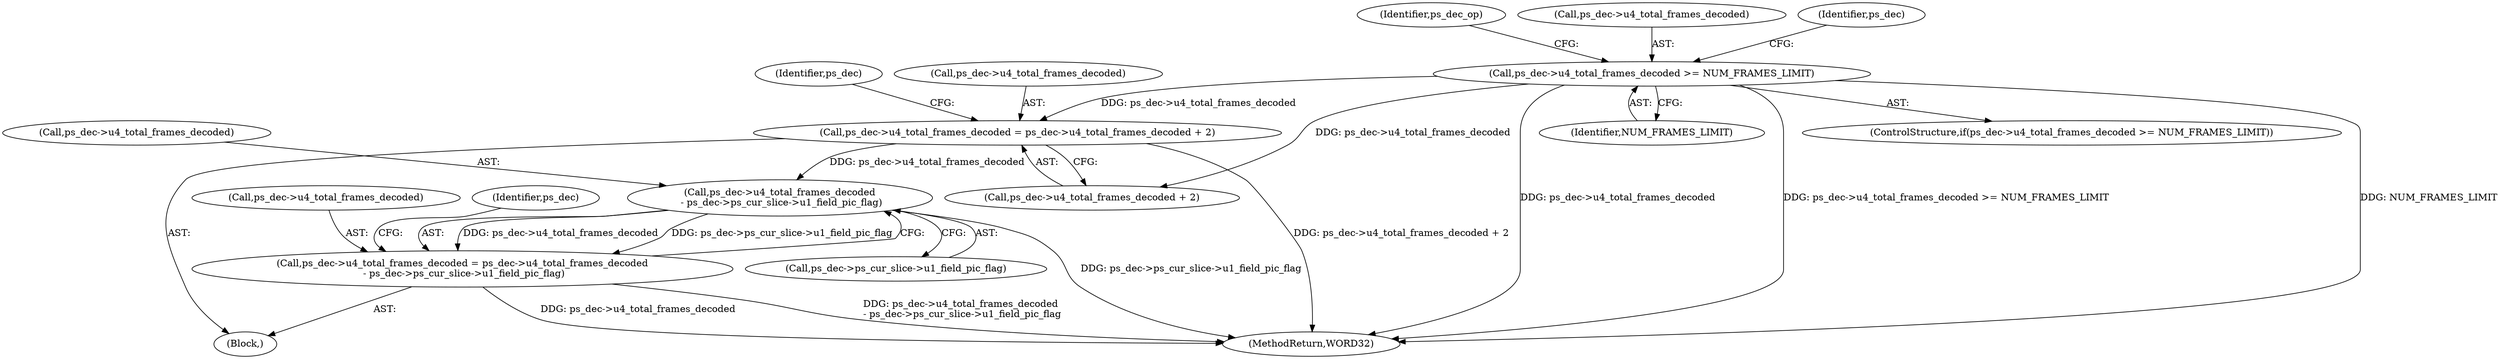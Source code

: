 digraph "0_Android_7109ce3f8f90a28ca9f0ee6e14f6ac5e414c62cf@pointer" {
"1001969" [label="(Call,ps_dec->u4_total_frames_decoded = ps_dec->u4_total_frames_decoded + 2)"];
"1000456" [label="(Call,ps_dec->u4_total_frames_decoded >= NUM_FRAMES_LIMIT)"];
"1001982" [label="(Call,ps_dec->u4_total_frames_decoded\n - ps_dec->ps_cur_slice->u1_field_pic_flag)"];
"1001978" [label="(Call,ps_dec->u4_total_frames_decoded = ps_dec->u4_total_frames_decoded\n - ps_dec->ps_cur_slice->u1_field_pic_flag)"];
"1000464" [label="(Identifier,ps_dec_op)"];
"1000460" [label="(Identifier,NUM_FRAMES_LIMIT)"];
"1001834" [label="(Block,)"];
"1001973" [label="(Call,ps_dec->u4_total_frames_decoded + 2)"];
"1000457" [label="(Call,ps_dec->u4_total_frames_decoded)"];
"1001982" [label="(Call,ps_dec->u4_total_frames_decoded\n - ps_dec->ps_cur_slice->u1_field_pic_flag)"];
"1001986" [label="(Call,ps_dec->ps_cur_slice->u1_field_pic_flag)"];
"1001978" [label="(Call,ps_dec->u4_total_frames_decoded = ps_dec->u4_total_frames_decoded\n - ps_dec->ps_cur_slice->u1_field_pic_flag)"];
"1000471" [label="(Identifier,ps_dec)"];
"1001970" [label="(Call,ps_dec->u4_total_frames_decoded)"];
"1001979" [label="(Call,ps_dec->u4_total_frames_decoded)"];
"1001980" [label="(Identifier,ps_dec)"];
"1001969" [label="(Call,ps_dec->u4_total_frames_decoded = ps_dec->u4_total_frames_decoded + 2)"];
"1002160" [label="(MethodReturn,WORD32)"];
"1000455" [label="(ControlStructure,if(ps_dec->u4_total_frames_decoded >= NUM_FRAMES_LIMIT))"];
"1000456" [label="(Call,ps_dec->u4_total_frames_decoded >= NUM_FRAMES_LIMIT)"];
"1001983" [label="(Call,ps_dec->u4_total_frames_decoded)"];
"1001994" [label="(Identifier,ps_dec)"];
"1001969" -> "1001834"  [label="AST: "];
"1001969" -> "1001973"  [label="CFG: "];
"1001970" -> "1001969"  [label="AST: "];
"1001973" -> "1001969"  [label="AST: "];
"1001980" -> "1001969"  [label="CFG: "];
"1001969" -> "1002160"  [label="DDG: ps_dec->u4_total_frames_decoded + 2"];
"1000456" -> "1001969"  [label="DDG: ps_dec->u4_total_frames_decoded"];
"1001969" -> "1001982"  [label="DDG: ps_dec->u4_total_frames_decoded"];
"1000456" -> "1000455"  [label="AST: "];
"1000456" -> "1000460"  [label="CFG: "];
"1000457" -> "1000456"  [label="AST: "];
"1000460" -> "1000456"  [label="AST: "];
"1000464" -> "1000456"  [label="CFG: "];
"1000471" -> "1000456"  [label="CFG: "];
"1000456" -> "1002160"  [label="DDG: NUM_FRAMES_LIMIT"];
"1000456" -> "1002160"  [label="DDG: ps_dec->u4_total_frames_decoded"];
"1000456" -> "1002160"  [label="DDG: ps_dec->u4_total_frames_decoded >= NUM_FRAMES_LIMIT"];
"1000456" -> "1001973"  [label="DDG: ps_dec->u4_total_frames_decoded"];
"1001982" -> "1001978"  [label="AST: "];
"1001982" -> "1001986"  [label="CFG: "];
"1001983" -> "1001982"  [label="AST: "];
"1001986" -> "1001982"  [label="AST: "];
"1001978" -> "1001982"  [label="CFG: "];
"1001982" -> "1002160"  [label="DDG: ps_dec->ps_cur_slice->u1_field_pic_flag"];
"1001982" -> "1001978"  [label="DDG: ps_dec->u4_total_frames_decoded"];
"1001982" -> "1001978"  [label="DDG: ps_dec->ps_cur_slice->u1_field_pic_flag"];
"1001978" -> "1001834"  [label="AST: "];
"1001979" -> "1001978"  [label="AST: "];
"1001994" -> "1001978"  [label="CFG: "];
"1001978" -> "1002160"  [label="DDG: ps_dec->u4_total_frames_decoded\n - ps_dec->ps_cur_slice->u1_field_pic_flag"];
"1001978" -> "1002160"  [label="DDG: ps_dec->u4_total_frames_decoded"];
}
